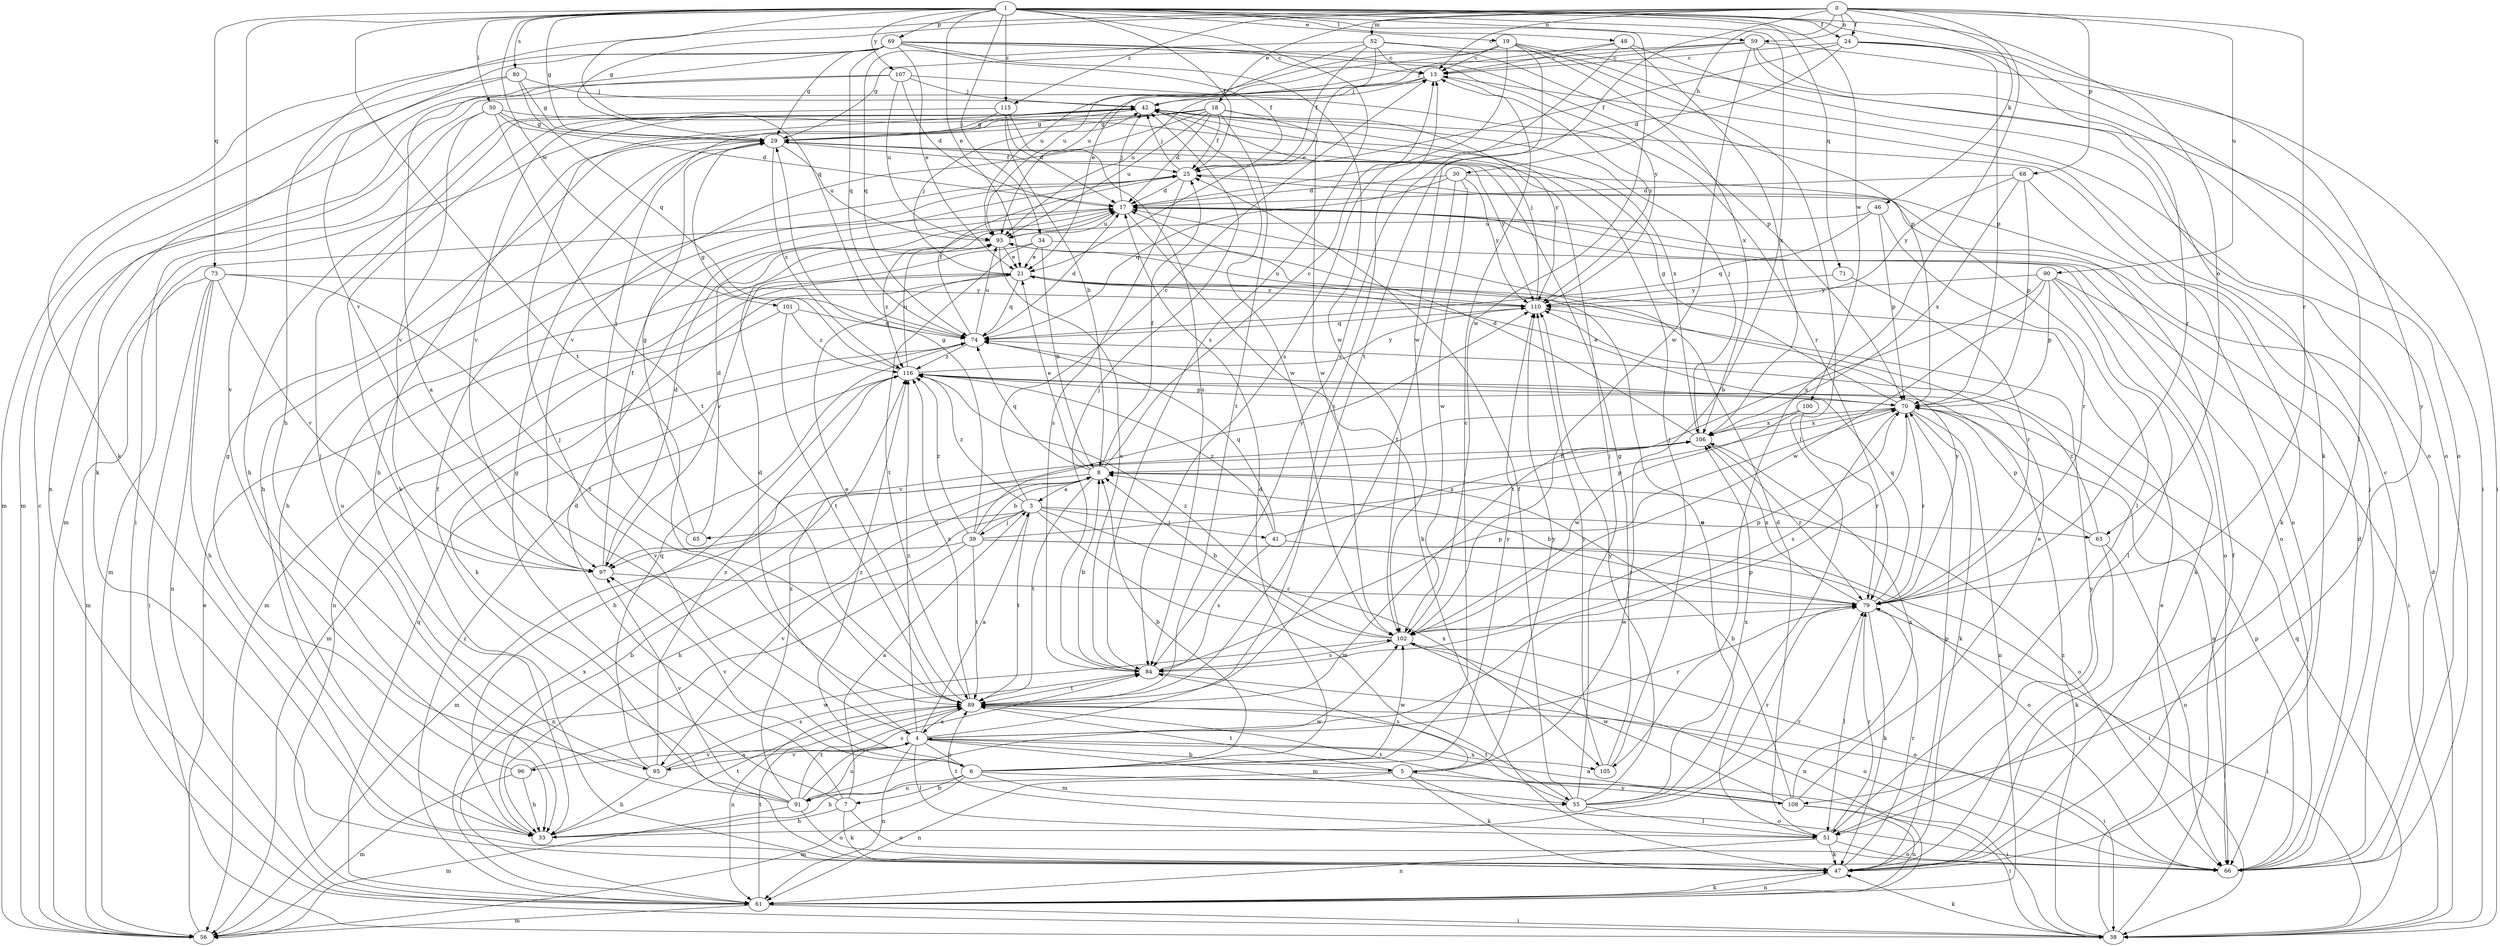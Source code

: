 strict digraph  {
0;
1;
3;
4;
5;
6;
7;
8;
13;
17;
18;
19;
21;
24;
25;
29;
30;
33;
34;
38;
39;
41;
42;
46;
47;
48;
50;
51;
52;
55;
56;
59;
61;
63;
65;
66;
68;
69;
70;
71;
73;
74;
79;
80;
84;
89;
90;
91;
93;
95;
96;
97;
100;
101;
102;
105;
106;
107;
108;
110;
115;
116;
0 -> 13  [label=c];
0 -> 18  [label=e];
0 -> 24  [label=f];
0 -> 29  [label=g];
0 -> 30  [label=h];
0 -> 33  [label=h];
0 -> 46  [label=k];
0 -> 52  [label=m];
0 -> 59  [label=n];
0 -> 68  [label=p];
0 -> 79  [label=r];
0 -> 89  [label=t];
0 -> 90  [label=u];
0 -> 105  [label=x];
0 -> 115  [label=z];
1 -> 5  [label=b];
1 -> 19  [label=e];
1 -> 21  [label=e];
1 -> 24  [label=f];
1 -> 25  [label=f];
1 -> 29  [label=g];
1 -> 34  [label=i];
1 -> 48  [label=l];
1 -> 50  [label=l];
1 -> 59  [label=n];
1 -> 63  [label=o];
1 -> 69  [label=p];
1 -> 71  [label=q];
1 -> 73  [label=q];
1 -> 74  [label=q];
1 -> 80  [label=s];
1 -> 84  [label=s];
1 -> 89  [label=t];
1 -> 95  [label=v];
1 -> 100  [label=w];
1 -> 101  [label=w];
1 -> 102  [label=w];
1 -> 107  [label=y];
1 -> 108  [label=y];
1 -> 115  [label=z];
3 -> 13  [label=c];
3 -> 39  [label=j];
3 -> 41  [label=j];
3 -> 55  [label=m];
3 -> 63  [label=o];
3 -> 65  [label=o];
3 -> 89  [label=t];
3 -> 95  [label=v];
3 -> 105  [label=x];
3 -> 116  [label=z];
4 -> 3  [label=a];
4 -> 5  [label=b];
4 -> 6  [label=b];
4 -> 13  [label=c];
4 -> 17  [label=d];
4 -> 51  [label=l];
4 -> 55  [label=m];
4 -> 61  [label=n];
4 -> 70  [label=p];
4 -> 79  [label=r];
4 -> 91  [label=u];
4 -> 95  [label=v];
4 -> 96  [label=v];
4 -> 105  [label=x];
4 -> 116  [label=z];
5 -> 47  [label=k];
5 -> 61  [label=n];
5 -> 66  [label=o];
5 -> 84  [label=s];
5 -> 89  [label=t];
5 -> 91  [label=u];
5 -> 108  [label=y];
5 -> 110  [label=y];
6 -> 7  [label=b];
6 -> 8  [label=b];
6 -> 13  [label=c];
6 -> 17  [label=d];
6 -> 33  [label=h];
6 -> 38  [label=i];
6 -> 42  [label=j];
6 -> 55  [label=m];
6 -> 56  [label=m];
6 -> 97  [label=v];
6 -> 102  [label=w];
6 -> 110  [label=y];
6 -> 116  [label=z];
7 -> 3  [label=a];
7 -> 17  [label=d];
7 -> 29  [label=g];
7 -> 33  [label=h];
7 -> 47  [label=k];
7 -> 66  [label=o];
8 -> 3  [label=a];
8 -> 13  [label=c];
8 -> 21  [label=e];
8 -> 25  [label=f];
8 -> 33  [label=h];
8 -> 56  [label=m];
8 -> 66  [label=o];
8 -> 74  [label=q];
8 -> 89  [label=t];
13 -> 42  [label=j];
13 -> 93  [label=u];
13 -> 110  [label=y];
17 -> 42  [label=j];
17 -> 47  [label=k];
17 -> 56  [label=m];
17 -> 66  [label=o];
17 -> 93  [label=u];
18 -> 17  [label=d];
18 -> 25  [label=f];
18 -> 29  [label=g];
18 -> 33  [label=h];
18 -> 56  [label=m];
18 -> 89  [label=t];
18 -> 93  [label=u];
18 -> 97  [label=v];
18 -> 102  [label=w];
18 -> 110  [label=y];
19 -> 13  [label=c];
19 -> 21  [label=e];
19 -> 38  [label=i];
19 -> 51  [label=l];
19 -> 84  [label=s];
19 -> 93  [label=u];
19 -> 102  [label=w];
19 -> 106  [label=x];
21 -> 42  [label=j];
21 -> 47  [label=k];
21 -> 56  [label=m];
21 -> 74  [label=q];
21 -> 110  [label=y];
24 -> 13  [label=c];
24 -> 17  [label=d];
24 -> 25  [label=f];
24 -> 51  [label=l];
24 -> 70  [label=p];
24 -> 79  [label=r];
25 -> 17  [label=d];
25 -> 33  [label=h];
25 -> 42  [label=j];
25 -> 66  [label=o];
25 -> 84  [label=s];
29 -> 25  [label=f];
29 -> 33  [label=h];
29 -> 93  [label=u];
29 -> 110  [label=y];
29 -> 116  [label=z];
30 -> 17  [label=d];
30 -> 51  [label=l];
30 -> 74  [label=q];
30 -> 89  [label=t];
30 -> 102  [label=w];
30 -> 110  [label=y];
33 -> 8  [label=b];
33 -> 79  [label=r];
33 -> 89  [label=t];
34 -> 8  [label=b];
34 -> 21  [label=e];
34 -> 66  [label=o];
34 -> 89  [label=t];
34 -> 97  [label=v];
38 -> 17  [label=d];
38 -> 21  [label=e];
38 -> 25  [label=f];
38 -> 47  [label=k];
38 -> 74  [label=q];
38 -> 116  [label=z];
39 -> 8  [label=b];
39 -> 29  [label=g];
39 -> 38  [label=i];
39 -> 61  [label=n];
39 -> 66  [label=o];
39 -> 70  [label=p];
39 -> 89  [label=t];
39 -> 97  [label=v];
39 -> 110  [label=y];
39 -> 116  [label=z];
41 -> 74  [label=q];
41 -> 79  [label=r];
41 -> 84  [label=s];
41 -> 106  [label=x];
41 -> 116  [label=z];
42 -> 29  [label=g];
42 -> 47  [label=k];
42 -> 97  [label=v];
42 -> 102  [label=w];
46 -> 70  [label=p];
46 -> 74  [label=q];
46 -> 79  [label=r];
46 -> 93  [label=u];
47 -> 61  [label=n];
47 -> 70  [label=p];
47 -> 79  [label=r];
47 -> 110  [label=y];
48 -> 13  [label=c];
48 -> 42  [label=j];
48 -> 66  [label=o];
48 -> 84  [label=s];
48 -> 106  [label=x];
50 -> 17  [label=d];
50 -> 29  [label=g];
50 -> 38  [label=i];
50 -> 89  [label=t];
50 -> 97  [label=v];
50 -> 106  [label=x];
51 -> 17  [label=d];
51 -> 47  [label=k];
51 -> 61  [label=n];
51 -> 66  [label=o];
51 -> 79  [label=r];
51 -> 89  [label=t];
52 -> 13  [label=c];
52 -> 21  [label=e];
52 -> 25  [label=f];
52 -> 66  [label=o];
52 -> 70  [label=p];
52 -> 74  [label=q];
52 -> 93  [label=u];
55 -> 25  [label=f];
55 -> 42  [label=j];
55 -> 51  [label=l];
55 -> 79  [label=r];
55 -> 89  [label=t];
55 -> 93  [label=u];
55 -> 106  [label=x];
55 -> 110  [label=y];
56 -> 13  [label=c];
56 -> 21  [label=e];
59 -> 13  [label=c];
59 -> 29  [label=g];
59 -> 38  [label=i];
59 -> 47  [label=k];
59 -> 66  [label=o];
59 -> 93  [label=u];
59 -> 102  [label=w];
61 -> 38  [label=i];
61 -> 47  [label=k];
61 -> 56  [label=m];
61 -> 74  [label=q];
61 -> 89  [label=t];
61 -> 106  [label=x];
61 -> 116  [label=z];
63 -> 47  [label=k];
63 -> 66  [label=o];
63 -> 70  [label=p];
63 -> 116  [label=z];
65 -> 17  [label=d];
65 -> 29  [label=g];
65 -> 42  [label=j];
66 -> 13  [label=c];
66 -> 17  [label=d];
66 -> 42  [label=j];
66 -> 70  [label=p];
68 -> 17  [label=d];
68 -> 47  [label=k];
68 -> 70  [label=p];
68 -> 106  [label=x];
68 -> 110  [label=y];
69 -> 4  [label=a];
69 -> 13  [label=c];
69 -> 21  [label=e];
69 -> 25  [label=f];
69 -> 29  [label=g];
69 -> 47  [label=k];
69 -> 70  [label=p];
69 -> 74  [label=q];
69 -> 97  [label=v];
69 -> 102  [label=w];
69 -> 110  [label=y];
70 -> 21  [label=e];
70 -> 29  [label=g];
70 -> 47  [label=k];
70 -> 61  [label=n];
70 -> 66  [label=o];
70 -> 79  [label=r];
70 -> 84  [label=s];
70 -> 97  [label=v];
70 -> 106  [label=x];
71 -> 79  [label=r];
71 -> 110  [label=y];
73 -> 33  [label=h];
73 -> 38  [label=i];
73 -> 56  [label=m];
73 -> 61  [label=n];
73 -> 89  [label=t];
73 -> 97  [label=v];
73 -> 110  [label=y];
74 -> 17  [label=d];
74 -> 25  [label=f];
74 -> 56  [label=m];
74 -> 93  [label=u];
74 -> 116  [label=z];
79 -> 8  [label=b];
79 -> 38  [label=i];
79 -> 47  [label=k];
79 -> 51  [label=l];
79 -> 74  [label=q];
79 -> 102  [label=w];
79 -> 106  [label=x];
79 -> 110  [label=y];
80 -> 29  [label=g];
80 -> 42  [label=j];
80 -> 47  [label=k];
80 -> 56  [label=m];
80 -> 74  [label=q];
84 -> 8  [label=b];
84 -> 42  [label=j];
84 -> 66  [label=o];
84 -> 70  [label=p];
84 -> 89  [label=t];
89 -> 4  [label=a];
89 -> 21  [label=e];
89 -> 38  [label=i];
89 -> 61  [label=n];
89 -> 116  [label=z];
90 -> 38  [label=i];
90 -> 47  [label=k];
90 -> 51  [label=l];
90 -> 70  [label=p];
90 -> 89  [label=t];
90 -> 102  [label=w];
90 -> 110  [label=y];
91 -> 25  [label=f];
91 -> 42  [label=j];
91 -> 56  [label=m];
91 -> 66  [label=o];
91 -> 84  [label=s];
91 -> 89  [label=t];
91 -> 97  [label=v];
91 -> 102  [label=w];
91 -> 116  [label=z];
93 -> 21  [label=e];
93 -> 84  [label=s];
93 -> 116  [label=z];
95 -> 4  [label=a];
95 -> 33  [label=h];
95 -> 74  [label=q];
95 -> 84  [label=s];
95 -> 93  [label=u];
95 -> 116  [label=z];
96 -> 29  [label=g];
96 -> 33  [label=h];
96 -> 56  [label=m];
96 -> 102  [label=w];
97 -> 17  [label=d];
97 -> 25  [label=f];
97 -> 79  [label=r];
100 -> 79  [label=r];
100 -> 102  [label=w];
100 -> 106  [label=x];
101 -> 61  [label=n];
101 -> 74  [label=q];
101 -> 89  [label=t];
101 -> 116  [label=z];
102 -> 8  [label=b];
102 -> 61  [label=n];
102 -> 66  [label=o];
102 -> 70  [label=p];
102 -> 84  [label=s];
102 -> 116  [label=z];
105 -> 29  [label=g];
105 -> 42  [label=j];
105 -> 110  [label=y];
106 -> 8  [label=b];
106 -> 17  [label=d];
106 -> 42  [label=j];
106 -> 79  [label=r];
107 -> 17  [label=d];
107 -> 42  [label=j];
107 -> 56  [label=m];
107 -> 61  [label=n];
107 -> 79  [label=r];
107 -> 93  [label=u];
108 -> 4  [label=a];
108 -> 8  [label=b];
108 -> 21  [label=e];
108 -> 38  [label=i];
108 -> 61  [label=n];
108 -> 89  [label=t];
108 -> 102  [label=w];
108 -> 106  [label=x];
110 -> 42  [label=j];
110 -> 74  [label=q];
110 -> 93  [label=u];
115 -> 8  [label=b];
115 -> 17  [label=d];
115 -> 29  [label=g];
115 -> 33  [label=h];
115 -> 84  [label=s];
116 -> 29  [label=g];
116 -> 33  [label=h];
116 -> 70  [label=p];
116 -> 93  [label=u];
116 -> 110  [label=y];
}
